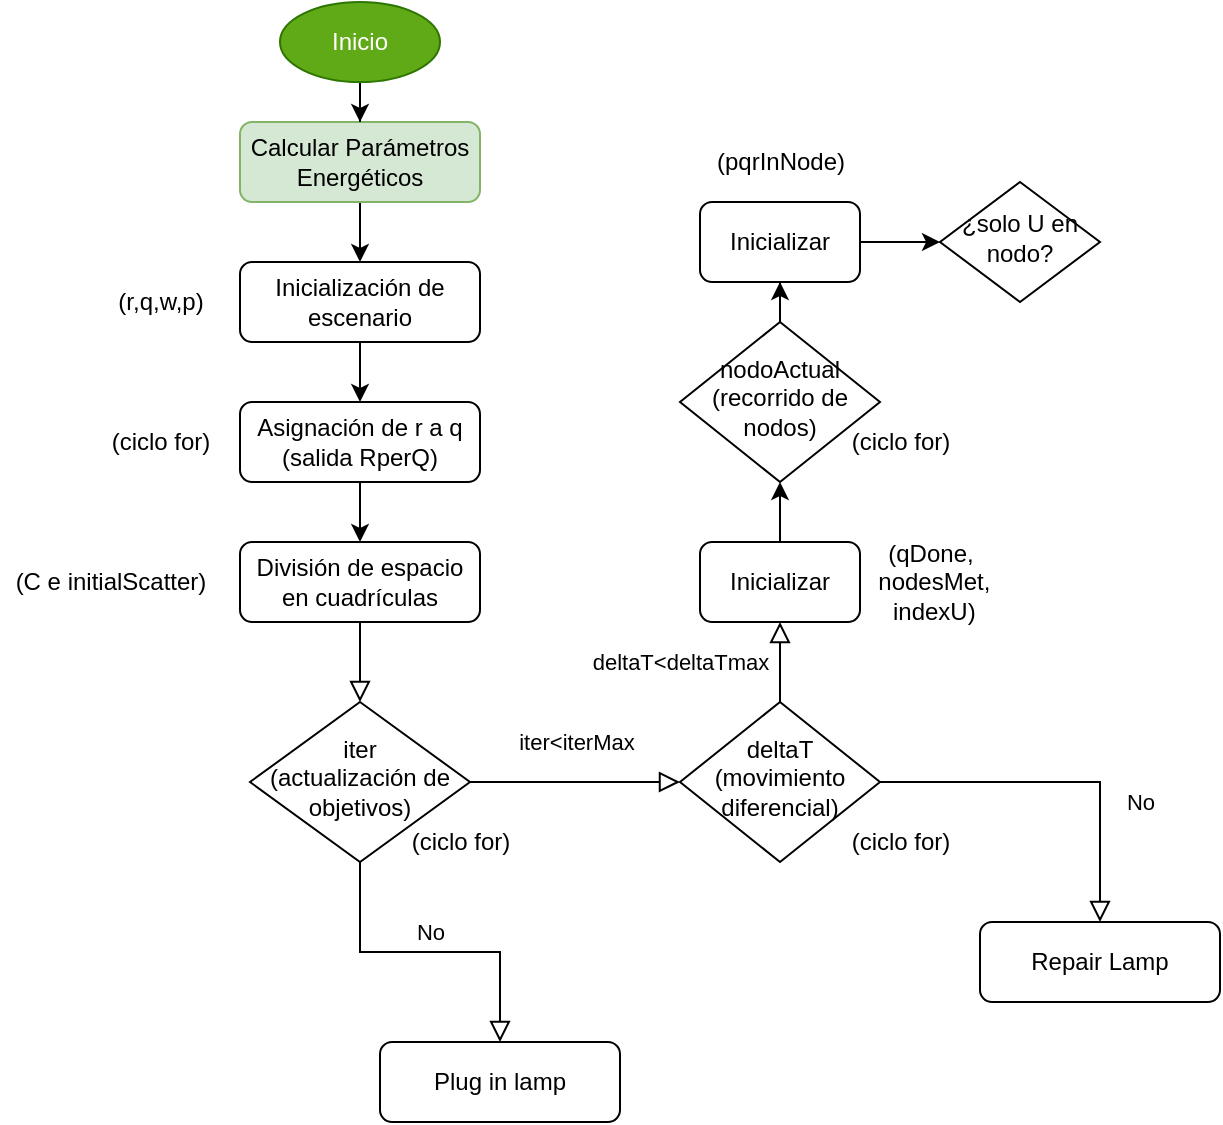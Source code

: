 <mxfile version="13.10.2" type="device"><diagram id="C5RBs43oDa-KdzZeNtuy" name="Page-1"><mxGraphModel dx="1021" dy="567" grid="1" gridSize="10" guides="1" tooltips="1" connect="1" arrows="1" fold="1" page="1" pageScale="1" pageWidth="827" pageHeight="1169" math="0" shadow="0"><root><mxCell id="WIyWlLk6GJQsqaUBKTNV-0"/><mxCell id="WIyWlLk6GJQsqaUBKTNV-1" parent="WIyWlLk6GJQsqaUBKTNV-0"/><mxCell id="WIyWlLk6GJQsqaUBKTNV-2" value="" style="rounded=0;html=1;jettySize=auto;orthogonalLoop=1;fontSize=11;endArrow=block;endFill=0;endSize=8;strokeWidth=1;shadow=0;labelBackgroundColor=none;edgeStyle=orthogonalEdgeStyle;exitX=0.5;exitY=1;exitDx=0;exitDy=0;" parent="WIyWlLk6GJQsqaUBKTNV-1" source="y9XFsZUAVVD_jHAh0o2U-6" target="WIyWlLk6GJQsqaUBKTNV-6" edge="1"><mxGeometry relative="1" as="geometry"><mxPoint x="500" y="160" as="sourcePoint"/></mxGeometry></mxCell><mxCell id="y9XFsZUAVVD_jHAh0o2U-2" style="edgeStyle=orthogonalEdgeStyle;rounded=0;orthogonalLoop=1;jettySize=auto;html=1;" edge="1" parent="WIyWlLk6GJQsqaUBKTNV-1" source="WIyWlLk6GJQsqaUBKTNV-3" target="y9XFsZUAVVD_jHAh0o2U-0"><mxGeometry relative="1" as="geometry"/></mxCell><mxCell id="WIyWlLk6GJQsqaUBKTNV-3" value="Calcular Parámetros Energéticos" style="rounded=1;whiteSpace=wrap;html=1;fontSize=12;glass=0;strokeWidth=1;shadow=0;fillColor=#d5e8d4;strokeColor=#82b366;" parent="WIyWlLk6GJQsqaUBKTNV-1" vertex="1"><mxGeometry x="160" y="80" width="120" height="40" as="geometry"/></mxCell><mxCell id="WIyWlLk6GJQsqaUBKTNV-4" value="iter&amp;lt;iterMax" style="rounded=0;html=1;jettySize=auto;orthogonalLoop=1;fontSize=11;endArrow=block;endFill=0;endSize=8;strokeWidth=1;shadow=0;labelBackgroundColor=none;edgeStyle=orthogonalEdgeStyle;" parent="WIyWlLk6GJQsqaUBKTNV-1" source="WIyWlLk6GJQsqaUBKTNV-6" target="WIyWlLk6GJQsqaUBKTNV-10" edge="1"><mxGeometry y="20" relative="1" as="geometry"><mxPoint as="offset"/></mxGeometry></mxCell><mxCell id="WIyWlLk6GJQsqaUBKTNV-5" value="No" style="edgeStyle=orthogonalEdgeStyle;rounded=0;html=1;jettySize=auto;orthogonalLoop=1;fontSize=11;endArrow=block;endFill=0;endSize=8;strokeWidth=1;shadow=0;labelBackgroundColor=none;" parent="WIyWlLk6GJQsqaUBKTNV-1" source="WIyWlLk6GJQsqaUBKTNV-6" target="WIyWlLk6GJQsqaUBKTNV-7" edge="1"><mxGeometry y="10" relative="1" as="geometry"><mxPoint as="offset"/></mxGeometry></mxCell><mxCell id="WIyWlLk6GJQsqaUBKTNV-6" value="iter&lt;br&gt;(actualización de objetivos)" style="rhombus;whiteSpace=wrap;html=1;shadow=0;fontFamily=Helvetica;fontSize=12;align=center;strokeWidth=1;spacing=6;spacingTop=-4;" parent="WIyWlLk6GJQsqaUBKTNV-1" vertex="1"><mxGeometry x="165" y="370" width="110" height="80" as="geometry"/></mxCell><mxCell id="WIyWlLk6GJQsqaUBKTNV-7" value="Plug in lamp" style="rounded=1;whiteSpace=wrap;html=1;fontSize=12;glass=0;strokeWidth=1;shadow=0;" parent="WIyWlLk6GJQsqaUBKTNV-1" vertex="1"><mxGeometry x="230" y="540" width="120" height="40" as="geometry"/></mxCell><mxCell id="WIyWlLk6GJQsqaUBKTNV-8" value="No" style="rounded=0;html=1;jettySize=auto;orthogonalLoop=1;fontSize=11;endArrow=block;endFill=0;endSize=8;strokeWidth=1;shadow=0;labelBackgroundColor=none;edgeStyle=orthogonalEdgeStyle;" parent="WIyWlLk6GJQsqaUBKTNV-1" source="WIyWlLk6GJQsqaUBKTNV-10" target="WIyWlLk6GJQsqaUBKTNV-11" edge="1"><mxGeometry x="0.333" y="20" relative="1" as="geometry"><mxPoint as="offset"/></mxGeometry></mxCell><mxCell id="WIyWlLk6GJQsqaUBKTNV-9" value="deltaT&amp;lt;deltaTmax" style="edgeStyle=orthogonalEdgeStyle;rounded=0;html=1;jettySize=auto;orthogonalLoop=1;fontSize=11;endArrow=block;endFill=0;endSize=8;strokeWidth=1;shadow=0;labelBackgroundColor=none;" parent="WIyWlLk6GJQsqaUBKTNV-1" source="WIyWlLk6GJQsqaUBKTNV-10" target="WIyWlLk6GJQsqaUBKTNV-12" edge="1"><mxGeometry y="50" relative="1" as="geometry"><mxPoint as="offset"/></mxGeometry></mxCell><mxCell id="WIyWlLk6GJQsqaUBKTNV-10" value="deltaT (movimiento diferencial)" style="rhombus;whiteSpace=wrap;html=1;shadow=0;fontFamily=Helvetica;fontSize=12;align=center;strokeWidth=1;spacing=6;spacingTop=-4;" parent="WIyWlLk6GJQsqaUBKTNV-1" vertex="1"><mxGeometry x="380" y="370" width="100" height="80" as="geometry"/></mxCell><mxCell id="WIyWlLk6GJQsqaUBKTNV-11" value="Repair Lamp" style="rounded=1;whiteSpace=wrap;html=1;fontSize=12;glass=0;strokeWidth=1;shadow=0;" parent="WIyWlLk6GJQsqaUBKTNV-1" vertex="1"><mxGeometry x="530" y="480" width="120" height="40" as="geometry"/></mxCell><mxCell id="y9XFsZUAVVD_jHAh0o2U-12" style="edgeStyle=orthogonalEdgeStyle;rounded=0;orthogonalLoop=1;jettySize=auto;html=1;exitX=0.5;exitY=0;exitDx=0;exitDy=0;entryX=0.5;entryY=1;entryDx=0;entryDy=0;" edge="1" parent="WIyWlLk6GJQsqaUBKTNV-1" source="WIyWlLk6GJQsqaUBKTNV-12" target="y9XFsZUAVVD_jHAh0o2U-11"><mxGeometry relative="1" as="geometry"/></mxCell><mxCell id="WIyWlLk6GJQsqaUBKTNV-12" value="Inicializar" style="rounded=1;whiteSpace=wrap;html=1;fontSize=12;glass=0;strokeWidth=1;shadow=0;" parent="WIyWlLk6GJQsqaUBKTNV-1" vertex="1"><mxGeometry x="390" y="290" width="80" height="40" as="geometry"/></mxCell><mxCell id="y9XFsZUAVVD_jHAh0o2U-4" style="edgeStyle=orthogonalEdgeStyle;rounded=0;orthogonalLoop=1;jettySize=auto;html=1;entryX=0.5;entryY=0;entryDx=0;entryDy=0;" edge="1" parent="WIyWlLk6GJQsqaUBKTNV-1" source="y9XFsZUAVVD_jHAh0o2U-0" target="y9XFsZUAVVD_jHAh0o2U-3"><mxGeometry relative="1" as="geometry"/></mxCell><mxCell id="y9XFsZUAVVD_jHAh0o2U-0" value="Inicialización de escenario" style="rounded=1;whiteSpace=wrap;html=1;fontSize=12;glass=0;strokeWidth=1;shadow=0;" vertex="1" parent="WIyWlLk6GJQsqaUBKTNV-1"><mxGeometry x="160" y="150" width="120" height="40" as="geometry"/></mxCell><mxCell id="y9XFsZUAVVD_jHAh0o2U-1" value="(r,q,w,p)" style="text;html=1;align=center;verticalAlign=middle;resizable=0;points=[];autosize=1;" vertex="1" parent="WIyWlLk6GJQsqaUBKTNV-1"><mxGeometry x="90" y="160" width="60" height="20" as="geometry"/></mxCell><mxCell id="y9XFsZUAVVD_jHAh0o2U-8" style="edgeStyle=orthogonalEdgeStyle;rounded=0;orthogonalLoop=1;jettySize=auto;html=1;entryX=0.5;entryY=0;entryDx=0;entryDy=0;" edge="1" parent="WIyWlLk6GJQsqaUBKTNV-1" source="y9XFsZUAVVD_jHAh0o2U-3" target="y9XFsZUAVVD_jHAh0o2U-6"><mxGeometry relative="1" as="geometry"/></mxCell><mxCell id="y9XFsZUAVVD_jHAh0o2U-3" value="Asignación de r a q (salida RperQ)" style="rounded=1;whiteSpace=wrap;html=1;fontSize=12;glass=0;strokeWidth=1;shadow=0;" vertex="1" parent="WIyWlLk6GJQsqaUBKTNV-1"><mxGeometry x="160" y="220" width="120" height="40" as="geometry"/></mxCell><mxCell id="y9XFsZUAVVD_jHAh0o2U-5" value="(ciclo for)" style="text;html=1;align=center;verticalAlign=middle;resizable=0;points=[];autosize=1;" vertex="1" parent="WIyWlLk6GJQsqaUBKTNV-1"><mxGeometry x="90" y="230" width="60" height="20" as="geometry"/></mxCell><mxCell id="y9XFsZUAVVD_jHAh0o2U-6" value="División de espacio en cuadrículas" style="rounded=1;whiteSpace=wrap;html=1;fontSize=12;glass=0;strokeWidth=1;shadow=0;" vertex="1" parent="WIyWlLk6GJQsqaUBKTNV-1"><mxGeometry x="160" y="290" width="120" height="40" as="geometry"/></mxCell><mxCell id="y9XFsZUAVVD_jHAh0o2U-7" value="(C e initialScatter)" style="text;html=1;align=center;verticalAlign=middle;resizable=0;points=[];autosize=1;" vertex="1" parent="WIyWlLk6GJQsqaUBKTNV-1"><mxGeometry x="40" y="300" width="110" height="20" as="geometry"/></mxCell><mxCell id="y9XFsZUAVVD_jHAh0o2U-9" value="(qDone,&lt;br&gt;&amp;nbsp;nodesMet,&lt;br&gt;&amp;nbsp;indexU)" style="text;html=1;align=center;verticalAlign=middle;resizable=0;points=[];autosize=1;" vertex="1" parent="WIyWlLk6GJQsqaUBKTNV-1"><mxGeometry x="470" y="285" width="70" height="50" as="geometry"/></mxCell><mxCell id="y9XFsZUAVVD_jHAh0o2U-14" style="edgeStyle=orthogonalEdgeStyle;rounded=0;orthogonalLoop=1;jettySize=auto;html=1;entryX=0.5;entryY=1;entryDx=0;entryDy=0;" edge="1" parent="WIyWlLk6GJQsqaUBKTNV-1" source="y9XFsZUAVVD_jHAh0o2U-11" target="y9XFsZUAVVD_jHAh0o2U-13"><mxGeometry relative="1" as="geometry"/></mxCell><mxCell id="y9XFsZUAVVD_jHAh0o2U-11" value="nodoActual (recorrido de nodos)" style="rhombus;whiteSpace=wrap;html=1;shadow=0;fontFamily=Helvetica;fontSize=12;align=center;strokeWidth=1;spacing=6;spacingTop=-4;" vertex="1" parent="WIyWlLk6GJQsqaUBKTNV-1"><mxGeometry x="380" y="180" width="100" height="80" as="geometry"/></mxCell><mxCell id="y9XFsZUAVVD_jHAh0o2U-22" style="edgeStyle=orthogonalEdgeStyle;rounded=0;orthogonalLoop=1;jettySize=auto;html=1;entryX=0;entryY=0.5;entryDx=0;entryDy=0;" edge="1" parent="WIyWlLk6GJQsqaUBKTNV-1" source="y9XFsZUAVVD_jHAh0o2U-13" target="y9XFsZUAVVD_jHAh0o2U-21"><mxGeometry relative="1" as="geometry"/></mxCell><mxCell id="y9XFsZUAVVD_jHAh0o2U-13" value="Inicializar" style="rounded=1;whiteSpace=wrap;html=1;fontSize=12;glass=0;strokeWidth=1;shadow=0;" vertex="1" parent="WIyWlLk6GJQsqaUBKTNV-1"><mxGeometry x="390" y="120" width="80" height="40" as="geometry"/></mxCell><mxCell id="y9XFsZUAVVD_jHAh0o2U-15" value="(pqrInNode)" style="text;html=1;align=center;verticalAlign=middle;resizable=0;points=[];autosize=1;" vertex="1" parent="WIyWlLk6GJQsqaUBKTNV-1"><mxGeometry x="390" y="90" width="80" height="20" as="geometry"/></mxCell><mxCell id="y9XFsZUAVVD_jHAh0o2U-17" style="edgeStyle=orthogonalEdgeStyle;rounded=0;orthogonalLoop=1;jettySize=auto;html=1;entryX=0.5;entryY=0;entryDx=0;entryDy=0;" edge="1" parent="WIyWlLk6GJQsqaUBKTNV-1" source="y9XFsZUAVVD_jHAh0o2U-16" target="WIyWlLk6GJQsqaUBKTNV-3"><mxGeometry relative="1" as="geometry"/></mxCell><mxCell id="y9XFsZUAVVD_jHAh0o2U-16" value="Inicio" style="ellipse;whiteSpace=wrap;html=1;fillColor=#60a917;strokeColor=#2D7600;fontColor=#ffffff;" vertex="1" parent="WIyWlLk6GJQsqaUBKTNV-1"><mxGeometry x="180" y="20" width="80" height="40" as="geometry"/></mxCell><mxCell id="y9XFsZUAVVD_jHAh0o2U-18" value="(ciclo for)" style="text;html=1;align=center;verticalAlign=middle;resizable=0;points=[];autosize=1;" vertex="1" parent="WIyWlLk6GJQsqaUBKTNV-1"><mxGeometry x="240" y="430" width="60" height="20" as="geometry"/></mxCell><mxCell id="y9XFsZUAVVD_jHAh0o2U-19" value="(ciclo for)" style="text;html=1;align=center;verticalAlign=middle;resizable=0;points=[];autosize=1;" vertex="1" parent="WIyWlLk6GJQsqaUBKTNV-1"><mxGeometry x="460" y="430" width="60" height="20" as="geometry"/></mxCell><mxCell id="y9XFsZUAVVD_jHAh0o2U-20" value="(ciclo for)" style="text;html=1;align=center;verticalAlign=middle;resizable=0;points=[];autosize=1;" vertex="1" parent="WIyWlLk6GJQsqaUBKTNV-1"><mxGeometry x="460" y="230" width="60" height="20" as="geometry"/></mxCell><mxCell id="y9XFsZUAVVD_jHAh0o2U-21" value="¿solo U en nodo?" style="rhombus;whiteSpace=wrap;html=1;shadow=0;fontFamily=Helvetica;fontSize=12;align=center;strokeWidth=1;spacing=6;spacingTop=-4;" vertex="1" parent="WIyWlLk6GJQsqaUBKTNV-1"><mxGeometry x="510" y="110" width="80" height="60" as="geometry"/></mxCell></root></mxGraphModel></diagram></mxfile>